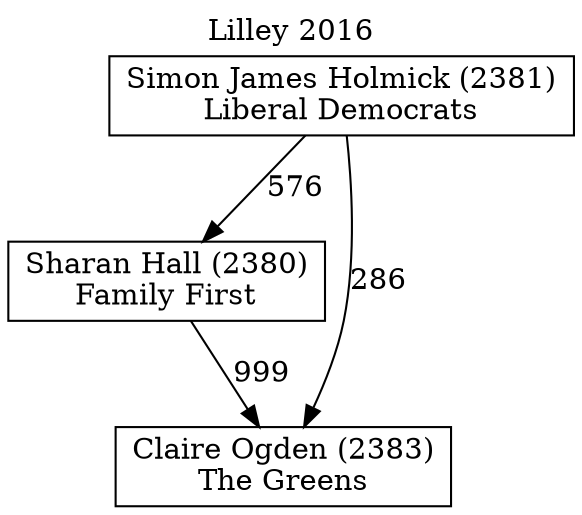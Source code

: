 // House preference flow
digraph "Claire Ogden (2383)_Lilley_2016" {
	graph [label="Lilley 2016" labelloc=t mclimit=10]
	node [shape=box]
	"Simon James Holmick (2381)" [label="Simon James Holmick (2381)
Liberal Democrats"]
	"Sharan Hall (2380)" [label="Sharan Hall (2380)
Family First"]
	"Claire Ogden (2383)" [label="Claire Ogden (2383)
The Greens"]
	"Simon James Holmick (2381)" -> "Sharan Hall (2380)" [label=576]
	"Sharan Hall (2380)" -> "Claire Ogden (2383)" [label=999]
	"Simon James Holmick (2381)" -> "Claire Ogden (2383)" [label=286]
}
